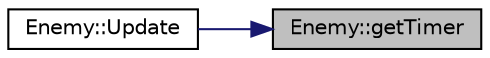 digraph "Enemy::getTimer"
{
 // LATEX_PDF_SIZE
  edge [fontname="Helvetica",fontsize="10",labelfontname="Helvetica",labelfontsize="10"];
  node [fontname="Helvetica",fontsize="10",shape=record];
  rankdir="RL";
  Node1 [label="Enemy::getTimer",height=0.2,width=0.4,color="black", fillcolor="grey75", style="filled", fontcolor="black",tooltip="gets and returns the value of the timer"];
  Node1 -> Node2 [dir="back",color="midnightblue",fontsize="10",style="solid",fontname="Helvetica"];
  Node2 [label="Enemy::Update",height=0.2,width=0.4,color="black", fillcolor="white", style="filled",URL="$class_enemy.html#aaa82099578cf100fadda6c2d87c8e076",tooltip="Updates the game object with functionality."];
}
